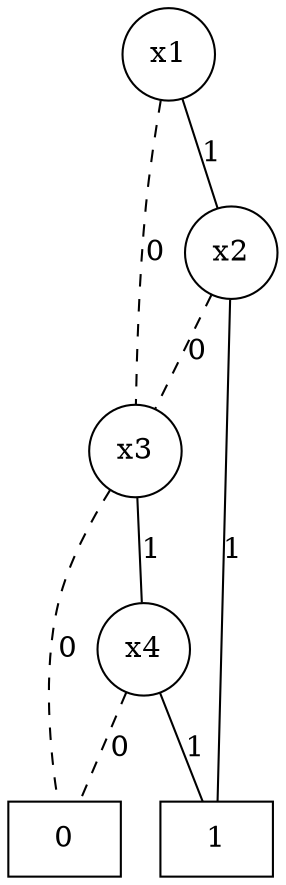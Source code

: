 graph BDD { n140393642175040 [label=0,shape=box]; n140393643775440 [label=1,shape=box]; n140393623939888 [label="x4",shape=circle]; n140393623940176 [label="x3",shape=circle]; n140393623940512 [label="x2",shape=circle]; n140393623940368 [label="x1",shape=circle]; n140393623939888 -- n140393642175040 [label=0,style=dashed]; n140393623939888 -- n140393643775440 [label=1]; n140393623940176 -- n140393642175040 [label=0,style=dashed]; n140393623940176 -- n140393623939888 [label=1]; n140393623940512 -- n140393623940176 [label=0,style=dashed]; n140393623940512 -- n140393643775440 [label=1]; n140393623940368 -- n140393623940176 [label=0,style=dashed]; n140393623940368 -- n140393623940512 [label=1]; }
